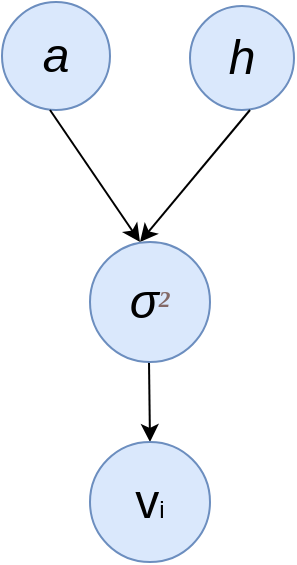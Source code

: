 <mxfile version="21.1.7" type="github">
  <diagram name="第 1 页" id="c0mF0cB7yFn5_c9YYnA_">
    <mxGraphModel dx="1050" dy="541" grid="1" gridSize="10" guides="1" tooltips="1" connect="1" arrows="1" fold="1" page="1" pageScale="1" pageWidth="827" pageHeight="1169" math="0" shadow="0">
      <root>
        <mxCell id="0" />
        <mxCell id="1" parent="0" />
        <mxCell id="PQ8NjmwjRtPC15lY4x1N-1" value="&lt;font style=&quot;font-size: 24px;&quot;&gt;&lt;i&gt;a&lt;/i&gt;&lt;/font&gt;" style="ellipse;whiteSpace=wrap;html=1;aspect=fixed;fillColor=#dae8fc;strokeColor=#6c8ebf;" vertex="1" parent="1">
          <mxGeometry x="426" y="30" width="54" height="54" as="geometry" />
        </mxCell>
        <mxCell id="PQ8NjmwjRtPC15lY4x1N-2" value="&lt;font style=&quot;font-size: 24px;&quot;&gt;&lt;i&gt;h&lt;/i&gt;&lt;/font&gt;" style="ellipse;whiteSpace=wrap;html=1;aspect=fixed;fillColor=#dae8fc;strokeColor=#6c8ebf;" vertex="1" parent="1">
          <mxGeometry x="520" y="32" width="52" height="52" as="geometry" />
        </mxCell>
        <mxCell id="PQ8NjmwjRtPC15lY4x1N-4" value="" style="endArrow=classic;html=1;rounded=0;entryX=0.5;entryY=0;entryDx=0;entryDy=0;" edge="1" parent="1">
          <mxGeometry width="50" height="50" relative="1" as="geometry">
            <mxPoint x="450" y="84" as="sourcePoint" />
            <mxPoint x="495" y="150" as="targetPoint" />
          </mxGeometry>
        </mxCell>
        <mxCell id="PQ8NjmwjRtPC15lY4x1N-5" value="" style="endArrow=classic;html=1;rounded=0;entryX=0.5;entryY=0;entryDx=0;entryDy=0;" edge="1" parent="1">
          <mxGeometry width="50" height="50" relative="1" as="geometry">
            <mxPoint x="550" y="84" as="sourcePoint" />
            <mxPoint x="495" y="150" as="targetPoint" />
          </mxGeometry>
        </mxCell>
        <mxCell id="PQ8NjmwjRtPC15lY4x1N-7" value="" style="endArrow=classic;html=1;rounded=0;" edge="1" parent="1">
          <mxGeometry width="50" height="50" relative="1" as="geometry">
            <mxPoint x="499.5" y="210" as="sourcePoint" />
            <mxPoint x="500" y="250" as="targetPoint" />
          </mxGeometry>
        </mxCell>
        <mxCell id="PQ8NjmwjRtPC15lY4x1N-8" value="&lt;font&gt;&lt;span style=&quot;font-size: 24px;&quot;&gt;v&lt;/span&gt;&lt;/font&gt;i" style="ellipse;whiteSpace=wrap;html=1;aspect=fixed;fillColor=#dae8fc;strokeColor=#6c8ebf;" vertex="1" parent="1">
          <mxGeometry x="470" y="250" width="60" height="60" as="geometry" />
        </mxCell>
        <mxCell id="PQ8NjmwjRtPC15lY4x1N-9" value="&lt;font style=&quot;&quot;&gt;&lt;i style=&quot;&quot;&gt;&lt;span style=&quot;font-size: 24px;&quot;&gt;σ&lt;/span&gt;&lt;font style=&quot;border-color: var(--border-color); font-size: 14px;&quot; face=&quot;Cambria Math&quot; color=&quot;#836967&quot;&gt;&lt;sup style=&quot;border-color: var(--border-color);&quot;&gt;&lt;b&gt;2&lt;/b&gt;&lt;/sup&gt;&lt;/font&gt;&lt;/i&gt;&lt;/font&gt;" style="ellipse;whiteSpace=wrap;html=1;aspect=fixed;fillColor=#dae8fc;strokeColor=#6c8ebf;" vertex="1" parent="1">
          <mxGeometry x="470" y="150" width="60" height="60" as="geometry" />
        </mxCell>
      </root>
    </mxGraphModel>
  </diagram>
</mxfile>
